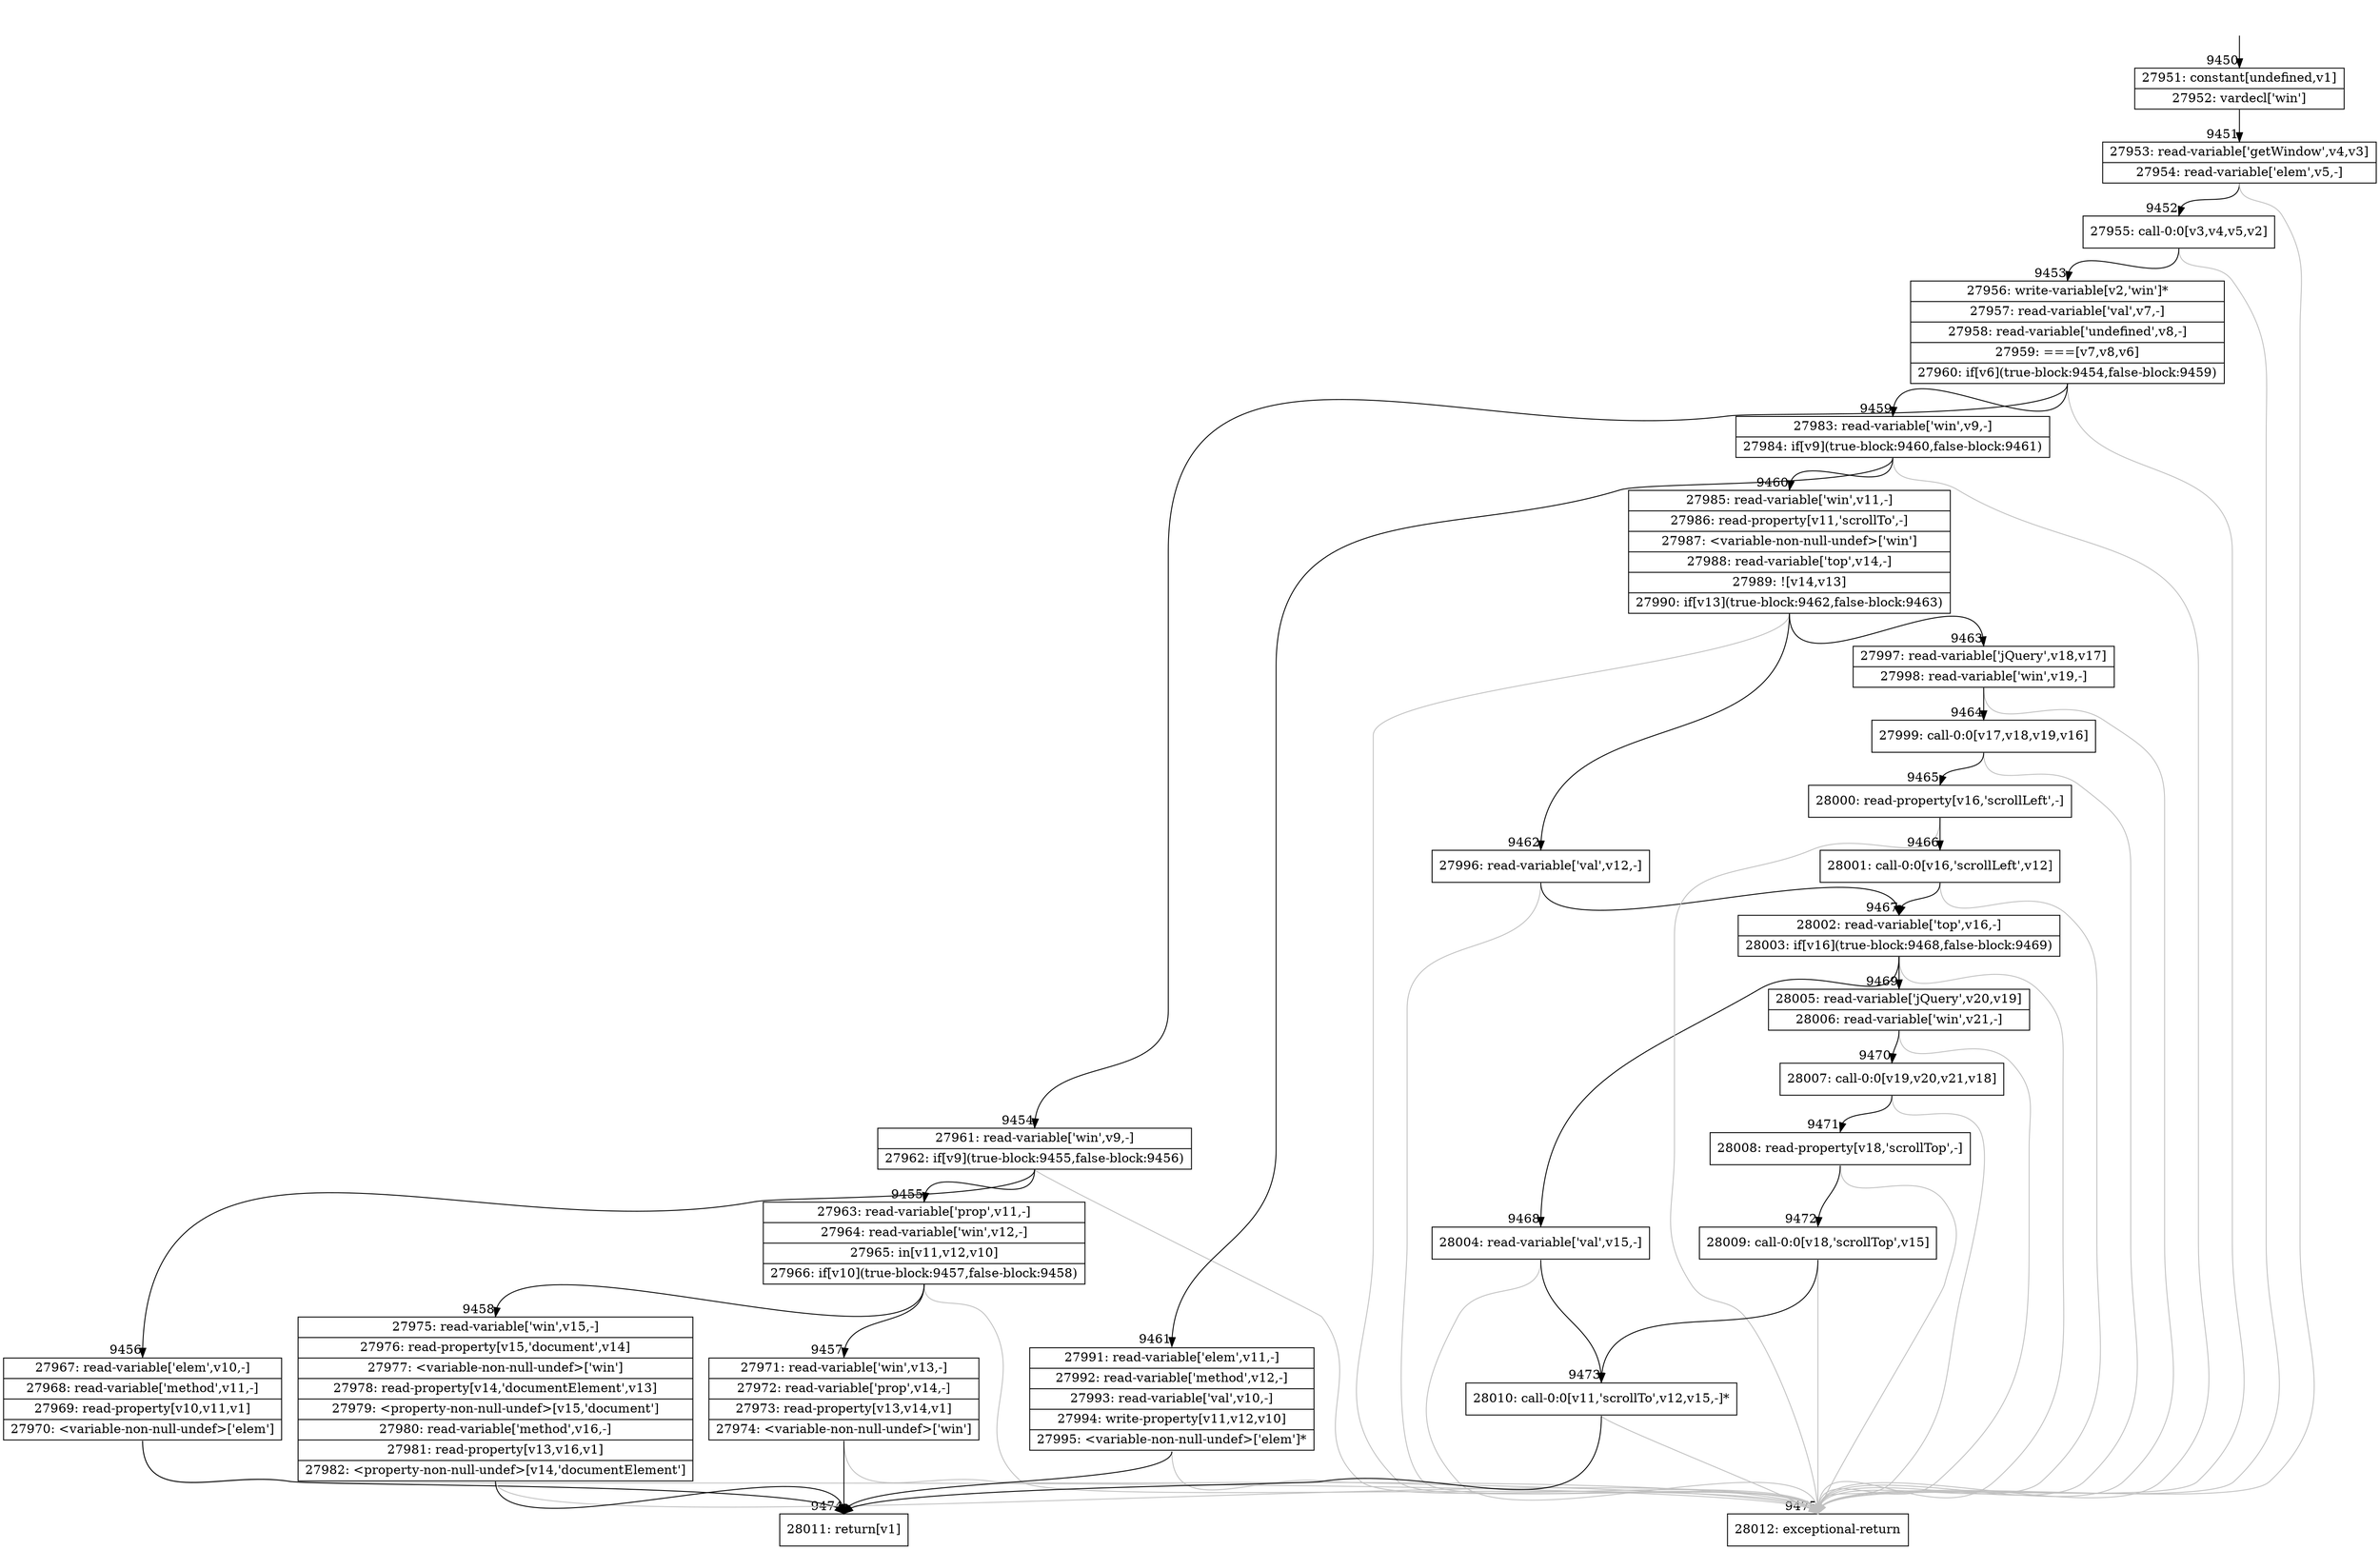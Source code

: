 digraph {
rankdir="TD"
BB_entry587[shape=none,label=""];
BB_entry587 -> BB9450 [tailport=s, headport=n, headlabel="    9450"]
BB9450 [shape=record label="{27951: constant[undefined,v1]|27952: vardecl['win']}" ] 
BB9450 -> BB9451 [tailport=s, headport=n, headlabel="      9451"]
BB9451 [shape=record label="{27953: read-variable['getWindow',v4,v3]|27954: read-variable['elem',v5,-]}" ] 
BB9451 -> BB9452 [tailport=s, headport=n, headlabel="      9452"]
BB9451 -> BB9475 [tailport=s, headport=n, color=gray, headlabel="      9475"]
BB9452 [shape=record label="{27955: call-0:0[v3,v4,v5,v2]}" ] 
BB9452 -> BB9453 [tailport=s, headport=n, headlabel="      9453"]
BB9452 -> BB9475 [tailport=s, headport=n, color=gray]
BB9453 [shape=record label="{27956: write-variable[v2,'win']*|27957: read-variable['val',v7,-]|27958: read-variable['undefined',v8,-]|27959: ===[v7,v8,v6]|27960: if[v6](true-block:9454,false-block:9459)}" ] 
BB9453 -> BB9454 [tailport=s, headport=n, headlabel="      9454"]
BB9453 -> BB9459 [tailport=s, headport=n, headlabel="      9459"]
BB9453 -> BB9475 [tailport=s, headport=n, color=gray]
BB9454 [shape=record label="{27961: read-variable['win',v9,-]|27962: if[v9](true-block:9455,false-block:9456)}" ] 
BB9454 -> BB9455 [tailport=s, headport=n, headlabel="      9455"]
BB9454 -> BB9456 [tailport=s, headport=n, headlabel="      9456"]
BB9454 -> BB9475 [tailport=s, headport=n, color=gray]
BB9455 [shape=record label="{27963: read-variable['prop',v11,-]|27964: read-variable['win',v12,-]|27965: in[v11,v12,v10]|27966: if[v10](true-block:9457,false-block:9458)}" ] 
BB9455 -> BB9457 [tailport=s, headport=n, headlabel="      9457"]
BB9455 -> BB9458 [tailport=s, headport=n, headlabel="      9458"]
BB9455 -> BB9475 [tailport=s, headport=n, color=gray]
BB9456 [shape=record label="{27967: read-variable['elem',v10,-]|27968: read-variable['method',v11,-]|27969: read-property[v10,v11,v1]|27970: \<variable-non-null-undef\>['elem']}" ] 
BB9456 -> BB9474 [tailport=s, headport=n, headlabel="      9474"]
BB9456 -> BB9475 [tailport=s, headport=n, color=gray]
BB9457 [shape=record label="{27971: read-variable['win',v13,-]|27972: read-variable['prop',v14,-]|27973: read-property[v13,v14,v1]|27974: \<variable-non-null-undef\>['win']}" ] 
BB9457 -> BB9474 [tailport=s, headport=n]
BB9457 -> BB9475 [tailport=s, headport=n, color=gray]
BB9458 [shape=record label="{27975: read-variable['win',v15,-]|27976: read-property[v15,'document',v14]|27977: \<variable-non-null-undef\>['win']|27978: read-property[v14,'documentElement',v13]|27979: \<property-non-null-undef\>[v15,'document']|27980: read-variable['method',v16,-]|27981: read-property[v13,v16,v1]|27982: \<property-non-null-undef\>[v14,'documentElement']}" ] 
BB9458 -> BB9474 [tailport=s, headport=n]
BB9458 -> BB9475 [tailport=s, headport=n, color=gray]
BB9459 [shape=record label="{27983: read-variable['win',v9,-]|27984: if[v9](true-block:9460,false-block:9461)}" ] 
BB9459 -> BB9460 [tailport=s, headport=n, headlabel="      9460"]
BB9459 -> BB9461 [tailport=s, headport=n, headlabel="      9461"]
BB9459 -> BB9475 [tailport=s, headport=n, color=gray]
BB9460 [shape=record label="{27985: read-variable['win',v11,-]|27986: read-property[v11,'scrollTo',-]|27987: \<variable-non-null-undef\>['win']|27988: read-variable['top',v14,-]|27989: ![v14,v13]|27990: if[v13](true-block:9462,false-block:9463)}" ] 
BB9460 -> BB9462 [tailport=s, headport=n, headlabel="      9462"]
BB9460 -> BB9463 [tailport=s, headport=n, headlabel="      9463"]
BB9460 -> BB9475 [tailport=s, headport=n, color=gray]
BB9461 [shape=record label="{27991: read-variable['elem',v11,-]|27992: read-variable['method',v12,-]|27993: read-variable['val',v10,-]|27994: write-property[v11,v12,v10]|27995: \<variable-non-null-undef\>['elem']*}" ] 
BB9461 -> BB9474 [tailport=s, headport=n]
BB9461 -> BB9475 [tailport=s, headport=n, color=gray]
BB9462 [shape=record label="{27996: read-variable['val',v12,-]}" ] 
BB9462 -> BB9467 [tailport=s, headport=n, headlabel="      9467"]
BB9462 -> BB9475 [tailport=s, headport=n, color=gray]
BB9463 [shape=record label="{27997: read-variable['jQuery',v18,v17]|27998: read-variable['win',v19,-]}" ] 
BB9463 -> BB9464 [tailport=s, headport=n, headlabel="      9464"]
BB9463 -> BB9475 [tailport=s, headport=n, color=gray]
BB9464 [shape=record label="{27999: call-0:0[v17,v18,v19,v16]}" ] 
BB9464 -> BB9465 [tailport=s, headport=n, headlabel="      9465"]
BB9464 -> BB9475 [tailport=s, headport=n, color=gray]
BB9465 [shape=record label="{28000: read-property[v16,'scrollLeft',-]}" ] 
BB9465 -> BB9466 [tailport=s, headport=n, headlabel="      9466"]
BB9465 -> BB9475 [tailport=s, headport=n, color=gray]
BB9466 [shape=record label="{28001: call-0:0[v16,'scrollLeft',v12]}" ] 
BB9466 -> BB9467 [tailport=s, headport=n]
BB9466 -> BB9475 [tailport=s, headport=n, color=gray]
BB9467 [shape=record label="{28002: read-variable['top',v16,-]|28003: if[v16](true-block:9468,false-block:9469)}" ] 
BB9467 -> BB9468 [tailport=s, headport=n, headlabel="      9468"]
BB9467 -> BB9469 [tailport=s, headport=n, headlabel="      9469"]
BB9467 -> BB9475 [tailport=s, headport=n, color=gray]
BB9468 [shape=record label="{28004: read-variable['val',v15,-]}" ] 
BB9468 -> BB9473 [tailport=s, headport=n, headlabel="      9473"]
BB9468 -> BB9475 [tailport=s, headport=n, color=gray]
BB9469 [shape=record label="{28005: read-variable['jQuery',v20,v19]|28006: read-variable['win',v21,-]}" ] 
BB9469 -> BB9470 [tailport=s, headport=n, headlabel="      9470"]
BB9469 -> BB9475 [tailport=s, headport=n, color=gray]
BB9470 [shape=record label="{28007: call-0:0[v19,v20,v21,v18]}" ] 
BB9470 -> BB9471 [tailport=s, headport=n, headlabel="      9471"]
BB9470 -> BB9475 [tailport=s, headport=n, color=gray]
BB9471 [shape=record label="{28008: read-property[v18,'scrollTop',-]}" ] 
BB9471 -> BB9472 [tailport=s, headport=n, headlabel="      9472"]
BB9471 -> BB9475 [tailport=s, headport=n, color=gray]
BB9472 [shape=record label="{28009: call-0:0[v18,'scrollTop',v15]}" ] 
BB9472 -> BB9473 [tailport=s, headport=n]
BB9472 -> BB9475 [tailport=s, headport=n, color=gray]
BB9473 [shape=record label="{28010: call-0:0[v11,'scrollTo',v12,v15,-]*}" ] 
BB9473 -> BB9474 [tailport=s, headport=n]
BB9473 -> BB9475 [tailport=s, headport=n, color=gray]
BB9474 [shape=record label="{28011: return[v1]}" ] 
BB9475 [shape=record label="{28012: exceptional-return}" ] 
}
